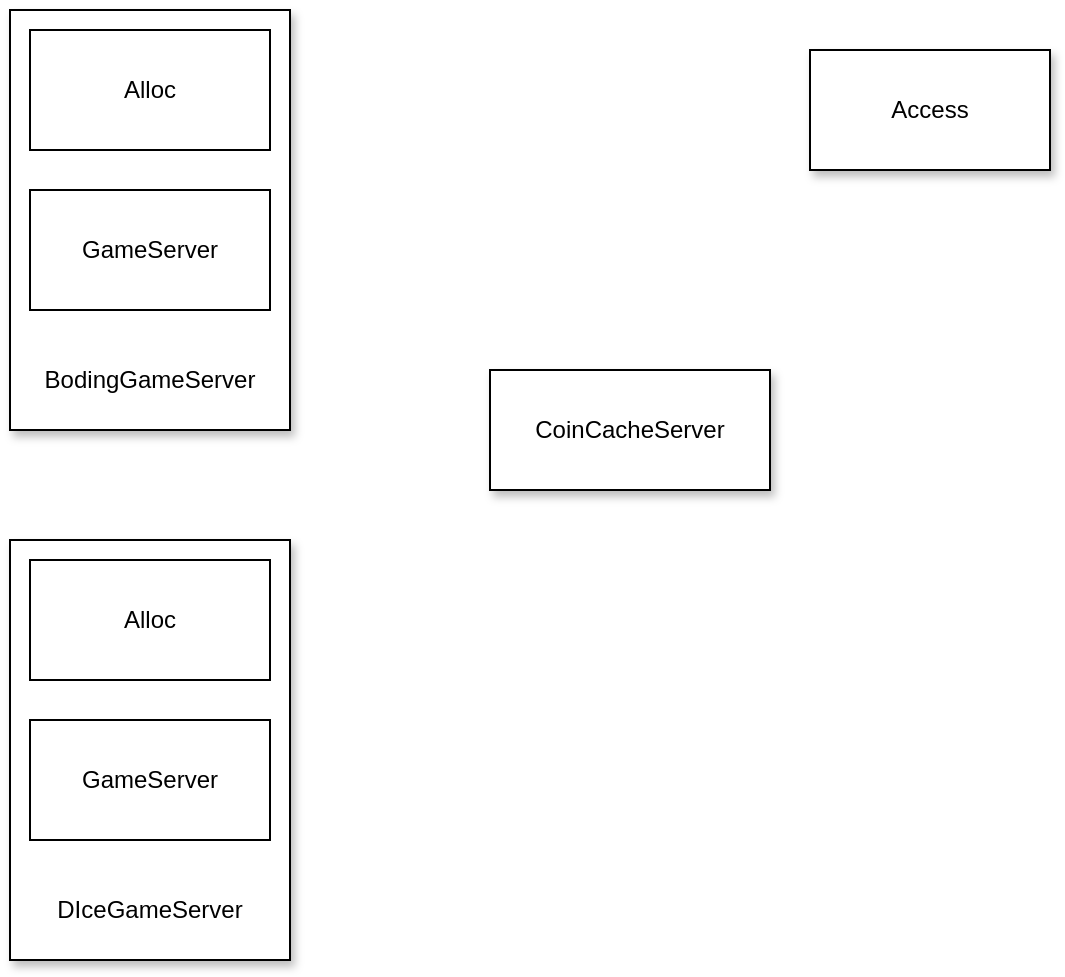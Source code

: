 <mxfile version="21.2.3" type="github">
  <diagram name="第 1 页" id="j0mjxfR2muMYfqirtJxF">
    <mxGraphModel dx="951" dy="628" grid="1" gridSize="10" guides="1" tooltips="1" connect="1" arrows="1" fold="1" page="1" pageScale="1" pageWidth="827" pageHeight="1169" math="0" shadow="0">
      <root>
        <mxCell id="0" />
        <mxCell id="1" parent="0" />
        <mxCell id="fkprWATBR68_Bz1YEc-L-1" value="Access" style="rounded=0;whiteSpace=wrap;html=1;shadow=1;" vertex="1" parent="1">
          <mxGeometry x="480" y="100" width="120" height="60" as="geometry" />
        </mxCell>
        <mxCell id="fkprWATBR68_Bz1YEc-L-9" value="" style="group" vertex="1" connectable="0" parent="1">
          <mxGeometry x="80" y="80" width="140" height="210" as="geometry" />
        </mxCell>
        <mxCell id="fkprWATBR68_Bz1YEc-L-4" value="" style="rounded=0;whiteSpace=wrap;html=1;shadow=1;" vertex="1" parent="fkprWATBR68_Bz1YEc-L-9">
          <mxGeometry width="140" height="210" as="geometry" />
        </mxCell>
        <mxCell id="fkprWATBR68_Bz1YEc-L-6" value="Alloc" style="rounded=0;whiteSpace=wrap;html=1;shadow=0;" vertex="1" parent="fkprWATBR68_Bz1YEc-L-9">
          <mxGeometry x="10" y="10" width="120" height="60" as="geometry" />
        </mxCell>
        <mxCell id="fkprWATBR68_Bz1YEc-L-7" value="GameServer" style="rounded=0;whiteSpace=wrap;html=1;shadow=0;" vertex="1" parent="fkprWATBR68_Bz1YEc-L-9">
          <mxGeometry x="10" y="90" width="120" height="60" as="geometry" />
        </mxCell>
        <mxCell id="fkprWATBR68_Bz1YEc-L-8" value="BodingGameServer" style="text;html=1;strokeColor=none;fillColor=none;align=center;verticalAlign=middle;whiteSpace=wrap;rounded=0;shadow=1;" vertex="1" parent="fkprWATBR68_Bz1YEc-L-9">
          <mxGeometry x="10" y="170" width="120" height="30" as="geometry" />
        </mxCell>
        <mxCell id="fkprWATBR68_Bz1YEc-L-10" value="CoinCacheServer" style="rounded=0;whiteSpace=wrap;html=1;shadow=1;" vertex="1" parent="1">
          <mxGeometry x="320" y="260" width="140" height="60" as="geometry" />
        </mxCell>
        <mxCell id="fkprWATBR68_Bz1YEc-L-11" value="" style="group" vertex="1" connectable="0" parent="1">
          <mxGeometry x="80" y="345" width="140" height="210" as="geometry" />
        </mxCell>
        <mxCell id="fkprWATBR68_Bz1YEc-L-12" value="" style="rounded=0;whiteSpace=wrap;html=1;shadow=1;" vertex="1" parent="fkprWATBR68_Bz1YEc-L-11">
          <mxGeometry width="140" height="210" as="geometry" />
        </mxCell>
        <mxCell id="fkprWATBR68_Bz1YEc-L-13" value="Alloc" style="rounded=0;whiteSpace=wrap;html=1;shadow=0;" vertex="1" parent="fkprWATBR68_Bz1YEc-L-11">
          <mxGeometry x="10" y="10" width="120" height="60" as="geometry" />
        </mxCell>
        <mxCell id="fkprWATBR68_Bz1YEc-L-14" value="GameServer" style="rounded=0;whiteSpace=wrap;html=1;shadow=0;" vertex="1" parent="fkprWATBR68_Bz1YEc-L-11">
          <mxGeometry x="10" y="90" width="120" height="60" as="geometry" />
        </mxCell>
        <mxCell id="fkprWATBR68_Bz1YEc-L-15" value="DIceGameServer" style="text;html=1;strokeColor=none;fillColor=none;align=center;verticalAlign=middle;whiteSpace=wrap;rounded=0;shadow=1;" vertex="1" parent="fkprWATBR68_Bz1YEc-L-11">
          <mxGeometry x="10" y="170" width="120" height="30" as="geometry" />
        </mxCell>
      </root>
    </mxGraphModel>
  </diagram>
</mxfile>
